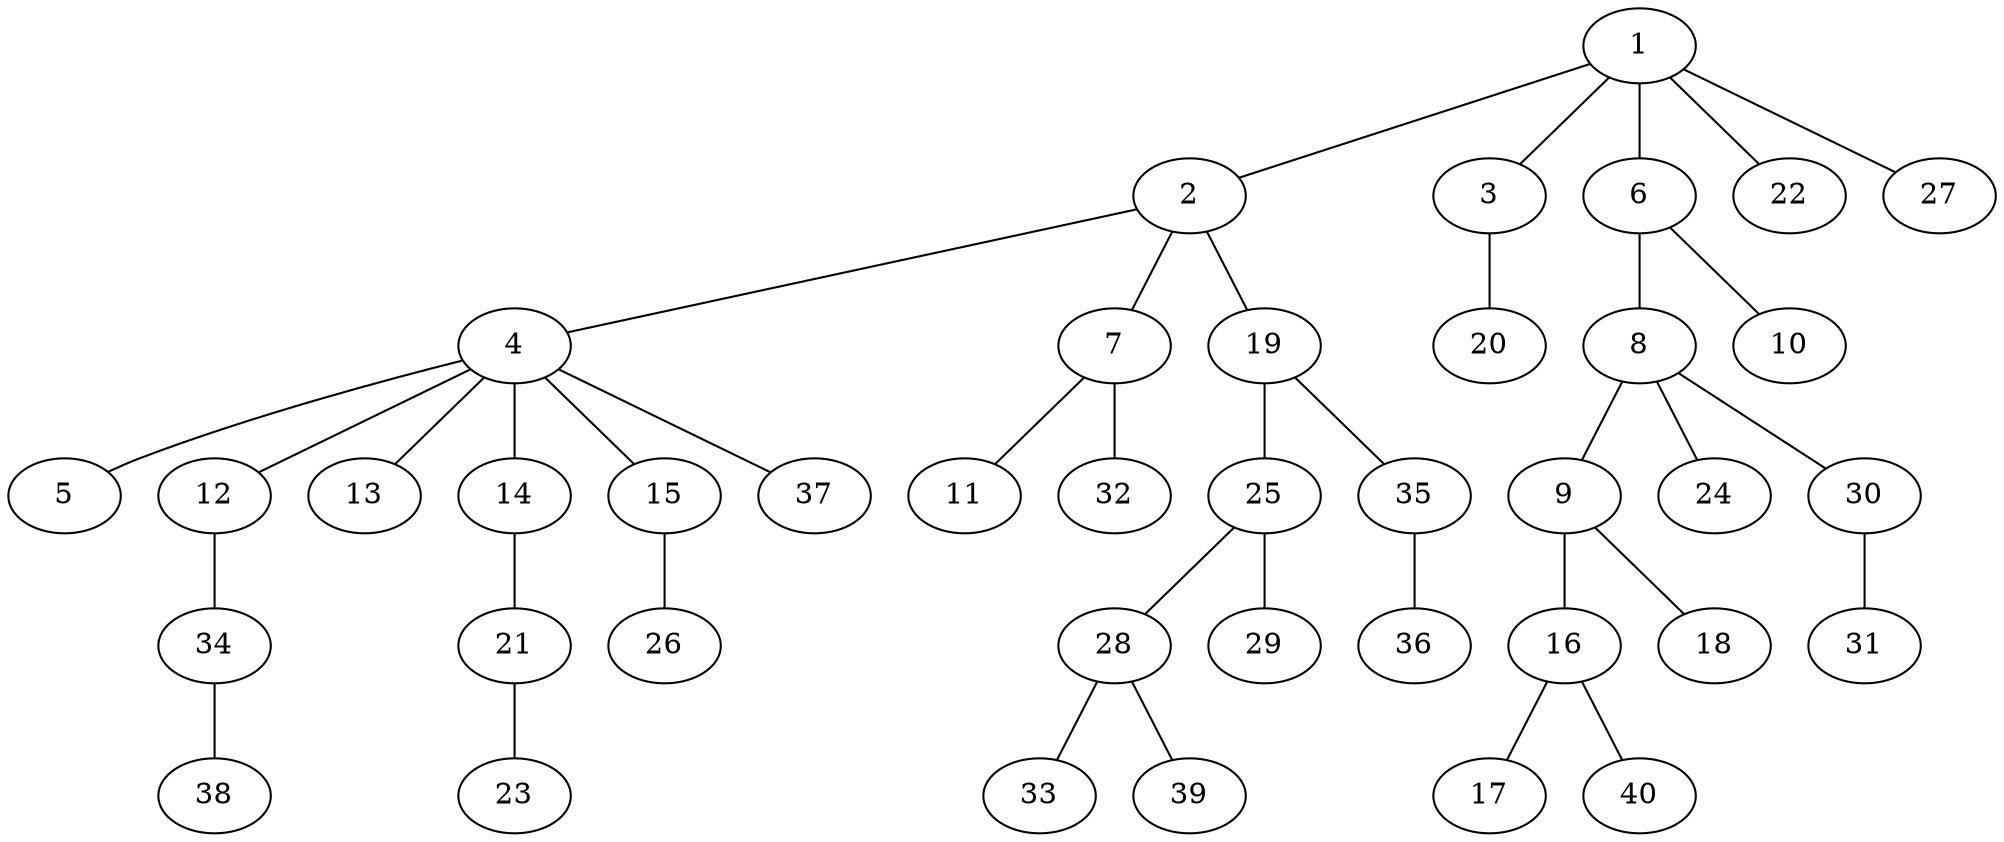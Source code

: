graph graphname {1--2
1--3
1--6
1--22
1--27
2--4
2--7
2--19
3--20
4--5
4--12
4--13
4--14
4--15
4--37
6--8
6--10
7--11
7--32
8--9
8--24
8--30
9--16
9--18
12--34
14--21
15--26
16--17
16--40
19--25
19--35
21--23
25--28
25--29
28--33
28--39
30--31
34--38
35--36
}